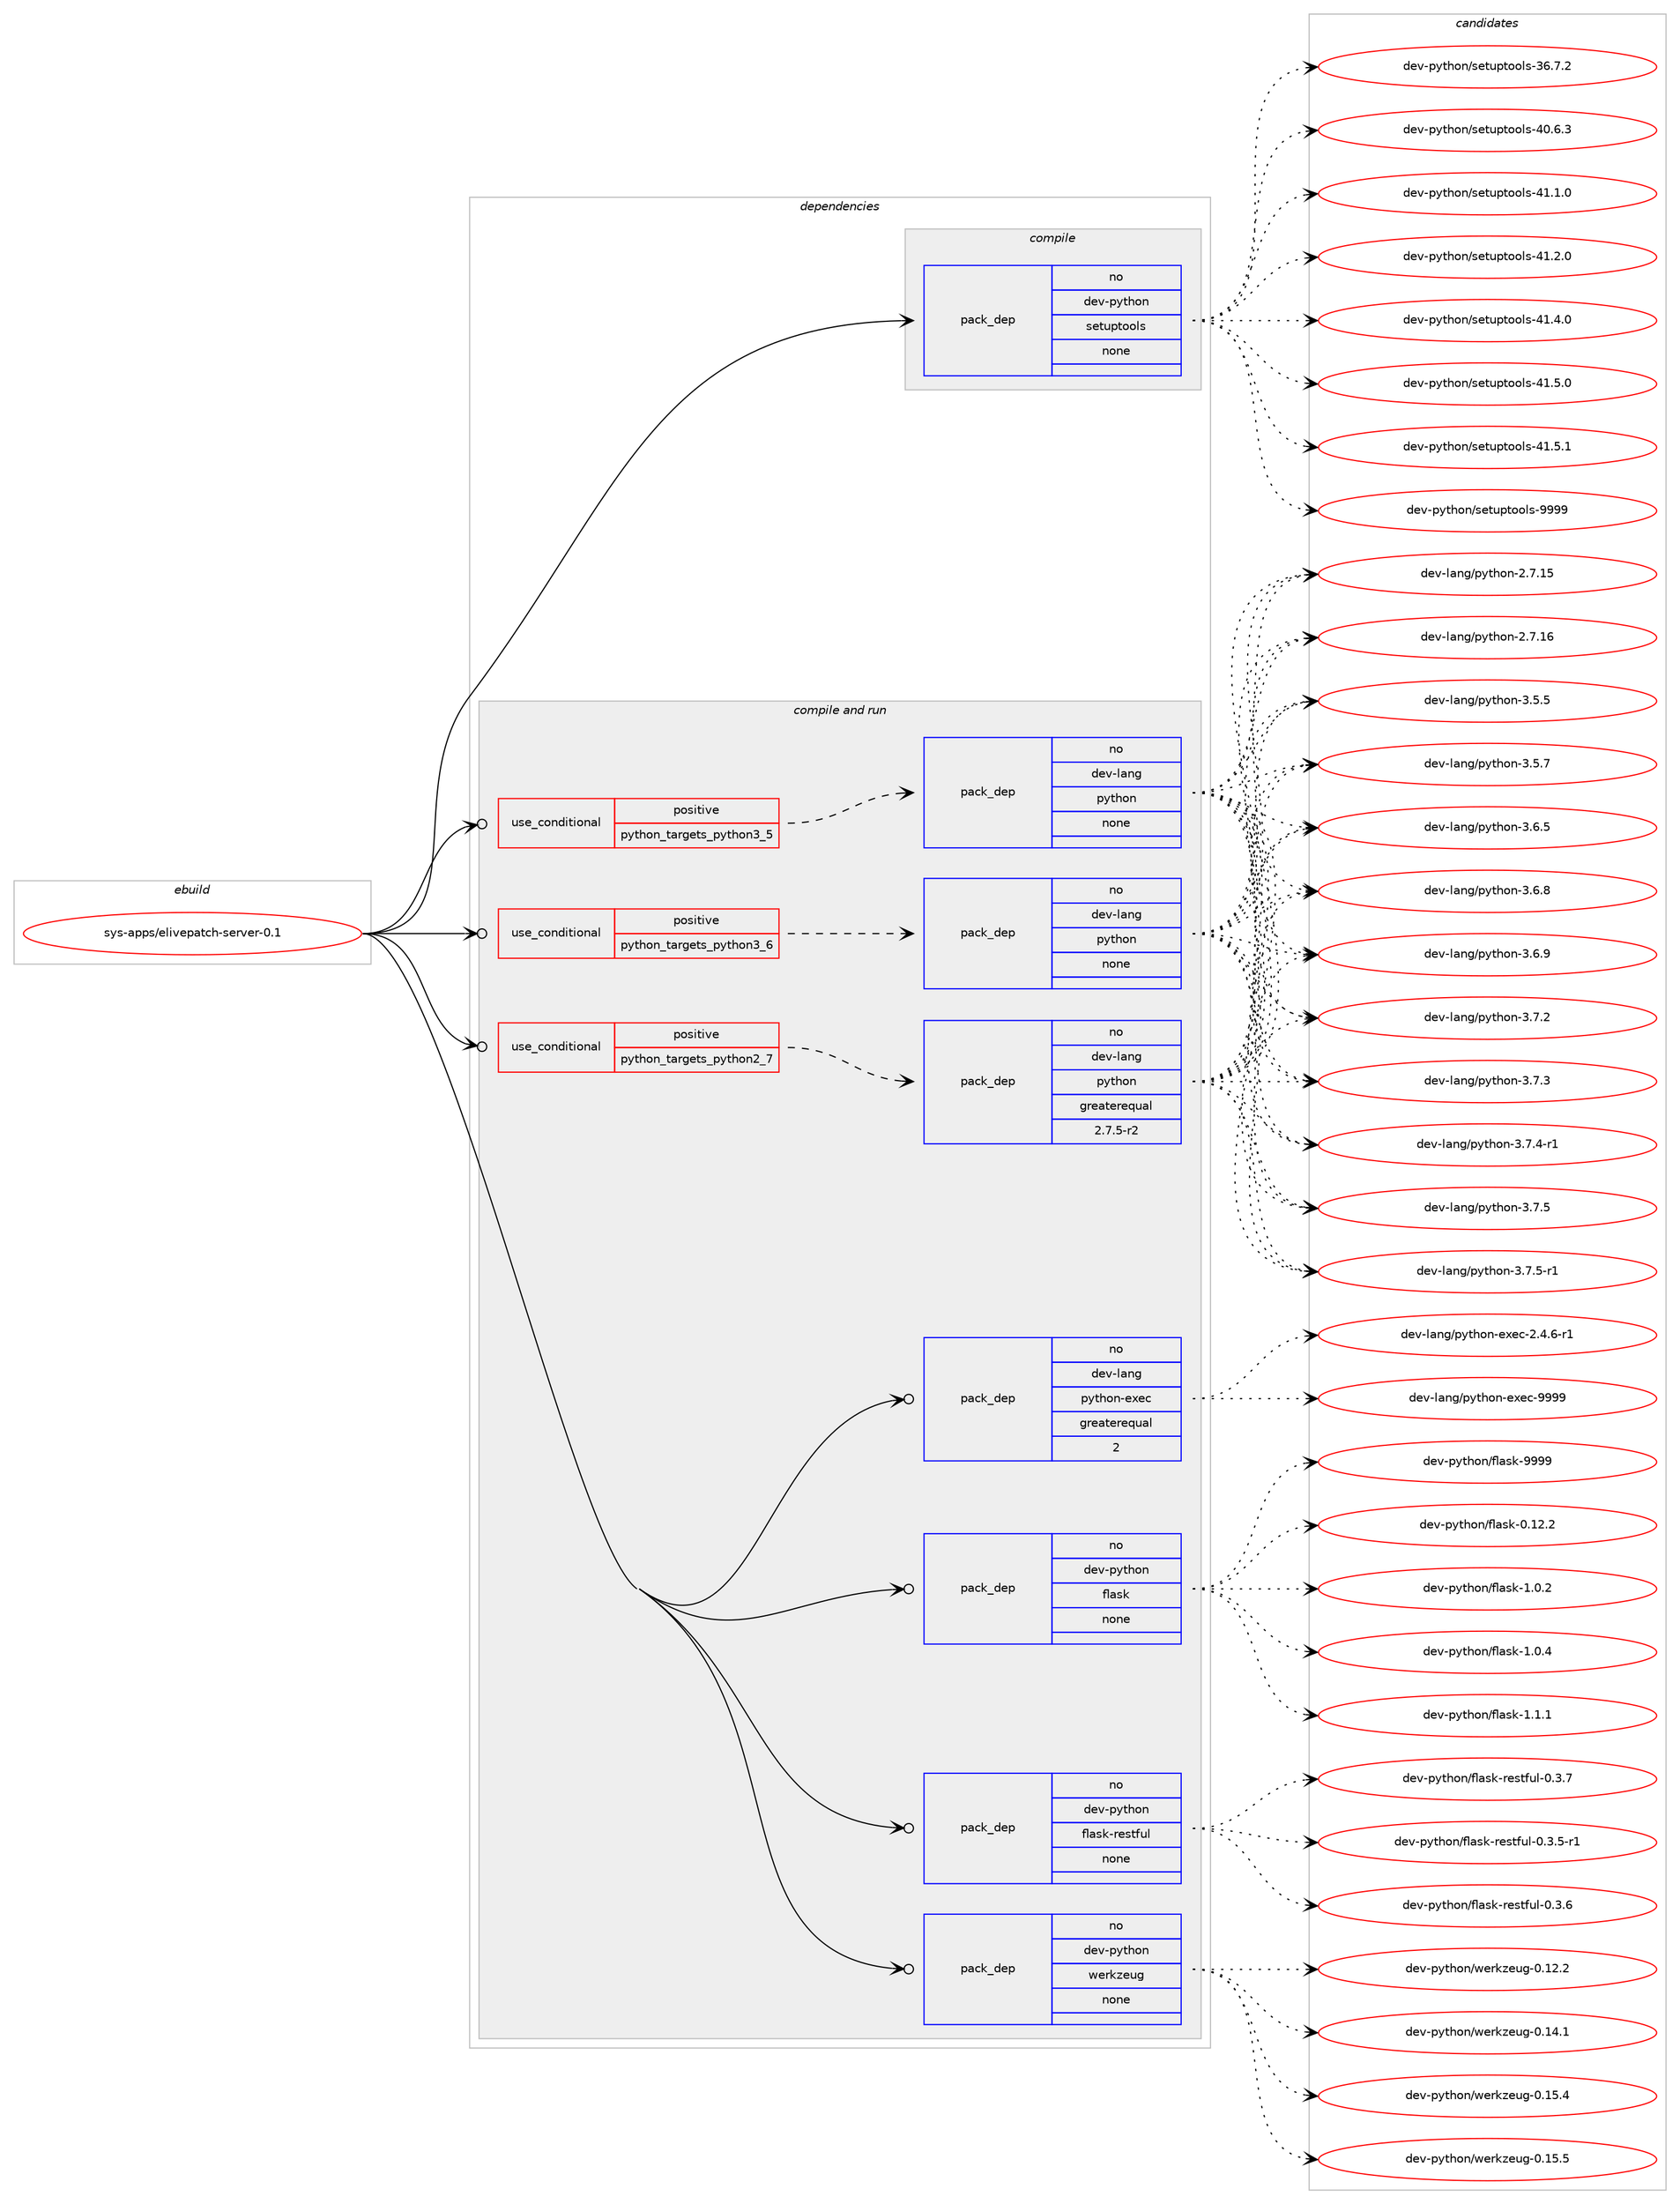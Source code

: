 digraph prolog {

# *************
# Graph options
# *************

newrank=true;
concentrate=true;
compound=true;
graph [rankdir=LR,fontname=Helvetica,fontsize=10,ranksep=1.5];#, ranksep=2.5, nodesep=0.2];
edge  [arrowhead=vee];
node  [fontname=Helvetica,fontsize=10];

# **********
# The ebuild
# **********

subgraph cluster_leftcol {
color=gray;
rank=same;
label=<<i>ebuild</i>>;
id [label="sys-apps/elivepatch-server-0.1", color=red, width=4, href="../sys-apps/elivepatch-server-0.1.svg"];
}

# ****************
# The dependencies
# ****************

subgraph cluster_midcol {
color=gray;
label=<<i>dependencies</i>>;
subgraph cluster_compile {
fillcolor="#eeeeee";
style=filled;
label=<<i>compile</i>>;
subgraph pack648543 {
dependency874298 [label=<<TABLE BORDER="0" CELLBORDER="1" CELLSPACING="0" CELLPADDING="4" WIDTH="220"><TR><TD ROWSPAN="6" CELLPADDING="30">pack_dep</TD></TR><TR><TD WIDTH="110">no</TD></TR><TR><TD>dev-python</TD></TR><TR><TD>setuptools</TD></TR><TR><TD>none</TD></TR><TR><TD></TD></TR></TABLE>>, shape=none, color=blue];
}
id:e -> dependency874298:w [weight=20,style="solid",arrowhead="vee"];
}
subgraph cluster_compileandrun {
fillcolor="#eeeeee";
style=filled;
label=<<i>compile and run</i>>;
subgraph cond210423 {
dependency874299 [label=<<TABLE BORDER="0" CELLBORDER="1" CELLSPACING="0" CELLPADDING="4"><TR><TD ROWSPAN="3" CELLPADDING="10">use_conditional</TD></TR><TR><TD>positive</TD></TR><TR><TD>python_targets_python2_7</TD></TR></TABLE>>, shape=none, color=red];
subgraph pack648544 {
dependency874300 [label=<<TABLE BORDER="0" CELLBORDER="1" CELLSPACING="0" CELLPADDING="4" WIDTH="220"><TR><TD ROWSPAN="6" CELLPADDING="30">pack_dep</TD></TR><TR><TD WIDTH="110">no</TD></TR><TR><TD>dev-lang</TD></TR><TR><TD>python</TD></TR><TR><TD>greaterequal</TD></TR><TR><TD>2.7.5-r2</TD></TR></TABLE>>, shape=none, color=blue];
}
dependency874299:e -> dependency874300:w [weight=20,style="dashed",arrowhead="vee"];
}
id:e -> dependency874299:w [weight=20,style="solid",arrowhead="odotvee"];
subgraph cond210424 {
dependency874301 [label=<<TABLE BORDER="0" CELLBORDER="1" CELLSPACING="0" CELLPADDING="4"><TR><TD ROWSPAN="3" CELLPADDING="10">use_conditional</TD></TR><TR><TD>positive</TD></TR><TR><TD>python_targets_python3_5</TD></TR></TABLE>>, shape=none, color=red];
subgraph pack648545 {
dependency874302 [label=<<TABLE BORDER="0" CELLBORDER="1" CELLSPACING="0" CELLPADDING="4" WIDTH="220"><TR><TD ROWSPAN="6" CELLPADDING="30">pack_dep</TD></TR><TR><TD WIDTH="110">no</TD></TR><TR><TD>dev-lang</TD></TR><TR><TD>python</TD></TR><TR><TD>none</TD></TR><TR><TD></TD></TR></TABLE>>, shape=none, color=blue];
}
dependency874301:e -> dependency874302:w [weight=20,style="dashed",arrowhead="vee"];
}
id:e -> dependency874301:w [weight=20,style="solid",arrowhead="odotvee"];
subgraph cond210425 {
dependency874303 [label=<<TABLE BORDER="0" CELLBORDER="1" CELLSPACING="0" CELLPADDING="4"><TR><TD ROWSPAN="3" CELLPADDING="10">use_conditional</TD></TR><TR><TD>positive</TD></TR><TR><TD>python_targets_python3_6</TD></TR></TABLE>>, shape=none, color=red];
subgraph pack648546 {
dependency874304 [label=<<TABLE BORDER="0" CELLBORDER="1" CELLSPACING="0" CELLPADDING="4" WIDTH="220"><TR><TD ROWSPAN="6" CELLPADDING="30">pack_dep</TD></TR><TR><TD WIDTH="110">no</TD></TR><TR><TD>dev-lang</TD></TR><TR><TD>python</TD></TR><TR><TD>none</TD></TR><TR><TD></TD></TR></TABLE>>, shape=none, color=blue];
}
dependency874303:e -> dependency874304:w [weight=20,style="dashed",arrowhead="vee"];
}
id:e -> dependency874303:w [weight=20,style="solid",arrowhead="odotvee"];
subgraph pack648547 {
dependency874305 [label=<<TABLE BORDER="0" CELLBORDER="1" CELLSPACING="0" CELLPADDING="4" WIDTH="220"><TR><TD ROWSPAN="6" CELLPADDING="30">pack_dep</TD></TR><TR><TD WIDTH="110">no</TD></TR><TR><TD>dev-lang</TD></TR><TR><TD>python-exec</TD></TR><TR><TD>greaterequal</TD></TR><TR><TD>2</TD></TR></TABLE>>, shape=none, color=blue];
}
id:e -> dependency874305:w [weight=20,style="solid",arrowhead="odotvee"];
subgraph pack648548 {
dependency874306 [label=<<TABLE BORDER="0" CELLBORDER="1" CELLSPACING="0" CELLPADDING="4" WIDTH="220"><TR><TD ROWSPAN="6" CELLPADDING="30">pack_dep</TD></TR><TR><TD WIDTH="110">no</TD></TR><TR><TD>dev-python</TD></TR><TR><TD>flask</TD></TR><TR><TD>none</TD></TR><TR><TD></TD></TR></TABLE>>, shape=none, color=blue];
}
id:e -> dependency874306:w [weight=20,style="solid",arrowhead="odotvee"];
subgraph pack648549 {
dependency874307 [label=<<TABLE BORDER="0" CELLBORDER="1" CELLSPACING="0" CELLPADDING="4" WIDTH="220"><TR><TD ROWSPAN="6" CELLPADDING="30">pack_dep</TD></TR><TR><TD WIDTH="110">no</TD></TR><TR><TD>dev-python</TD></TR><TR><TD>flask-restful</TD></TR><TR><TD>none</TD></TR><TR><TD></TD></TR></TABLE>>, shape=none, color=blue];
}
id:e -> dependency874307:w [weight=20,style="solid",arrowhead="odotvee"];
subgraph pack648550 {
dependency874308 [label=<<TABLE BORDER="0" CELLBORDER="1" CELLSPACING="0" CELLPADDING="4" WIDTH="220"><TR><TD ROWSPAN="6" CELLPADDING="30">pack_dep</TD></TR><TR><TD WIDTH="110">no</TD></TR><TR><TD>dev-python</TD></TR><TR><TD>werkzeug</TD></TR><TR><TD>none</TD></TR><TR><TD></TD></TR></TABLE>>, shape=none, color=blue];
}
id:e -> dependency874308:w [weight=20,style="solid",arrowhead="odotvee"];
}
subgraph cluster_run {
fillcolor="#eeeeee";
style=filled;
label=<<i>run</i>>;
}
}

# **************
# The candidates
# **************

subgraph cluster_choices {
rank=same;
color=gray;
label=<<i>candidates</i>>;

subgraph choice648543 {
color=black;
nodesep=1;
choice100101118451121211161041111104711510111611711211611111110811545515446554650 [label="dev-python/setuptools-36.7.2", color=red, width=4,href="../dev-python/setuptools-36.7.2.svg"];
choice100101118451121211161041111104711510111611711211611111110811545524846544651 [label="dev-python/setuptools-40.6.3", color=red, width=4,href="../dev-python/setuptools-40.6.3.svg"];
choice100101118451121211161041111104711510111611711211611111110811545524946494648 [label="dev-python/setuptools-41.1.0", color=red, width=4,href="../dev-python/setuptools-41.1.0.svg"];
choice100101118451121211161041111104711510111611711211611111110811545524946504648 [label="dev-python/setuptools-41.2.0", color=red, width=4,href="../dev-python/setuptools-41.2.0.svg"];
choice100101118451121211161041111104711510111611711211611111110811545524946524648 [label="dev-python/setuptools-41.4.0", color=red, width=4,href="../dev-python/setuptools-41.4.0.svg"];
choice100101118451121211161041111104711510111611711211611111110811545524946534648 [label="dev-python/setuptools-41.5.0", color=red, width=4,href="../dev-python/setuptools-41.5.0.svg"];
choice100101118451121211161041111104711510111611711211611111110811545524946534649 [label="dev-python/setuptools-41.5.1", color=red, width=4,href="../dev-python/setuptools-41.5.1.svg"];
choice10010111845112121116104111110471151011161171121161111111081154557575757 [label="dev-python/setuptools-9999", color=red, width=4,href="../dev-python/setuptools-9999.svg"];
dependency874298:e -> choice100101118451121211161041111104711510111611711211611111110811545515446554650:w [style=dotted,weight="100"];
dependency874298:e -> choice100101118451121211161041111104711510111611711211611111110811545524846544651:w [style=dotted,weight="100"];
dependency874298:e -> choice100101118451121211161041111104711510111611711211611111110811545524946494648:w [style=dotted,weight="100"];
dependency874298:e -> choice100101118451121211161041111104711510111611711211611111110811545524946504648:w [style=dotted,weight="100"];
dependency874298:e -> choice100101118451121211161041111104711510111611711211611111110811545524946524648:w [style=dotted,weight="100"];
dependency874298:e -> choice100101118451121211161041111104711510111611711211611111110811545524946534648:w [style=dotted,weight="100"];
dependency874298:e -> choice100101118451121211161041111104711510111611711211611111110811545524946534649:w [style=dotted,weight="100"];
dependency874298:e -> choice10010111845112121116104111110471151011161171121161111111081154557575757:w [style=dotted,weight="100"];
}
subgraph choice648544 {
color=black;
nodesep=1;
choice10010111845108971101034711212111610411111045504655464953 [label="dev-lang/python-2.7.15", color=red, width=4,href="../dev-lang/python-2.7.15.svg"];
choice10010111845108971101034711212111610411111045504655464954 [label="dev-lang/python-2.7.16", color=red, width=4,href="../dev-lang/python-2.7.16.svg"];
choice100101118451089711010347112121116104111110455146534653 [label="dev-lang/python-3.5.5", color=red, width=4,href="../dev-lang/python-3.5.5.svg"];
choice100101118451089711010347112121116104111110455146534655 [label="dev-lang/python-3.5.7", color=red, width=4,href="../dev-lang/python-3.5.7.svg"];
choice100101118451089711010347112121116104111110455146544653 [label="dev-lang/python-3.6.5", color=red, width=4,href="../dev-lang/python-3.6.5.svg"];
choice100101118451089711010347112121116104111110455146544656 [label="dev-lang/python-3.6.8", color=red, width=4,href="../dev-lang/python-3.6.8.svg"];
choice100101118451089711010347112121116104111110455146544657 [label="dev-lang/python-3.6.9", color=red, width=4,href="../dev-lang/python-3.6.9.svg"];
choice100101118451089711010347112121116104111110455146554650 [label="dev-lang/python-3.7.2", color=red, width=4,href="../dev-lang/python-3.7.2.svg"];
choice100101118451089711010347112121116104111110455146554651 [label="dev-lang/python-3.7.3", color=red, width=4,href="../dev-lang/python-3.7.3.svg"];
choice1001011184510897110103471121211161041111104551465546524511449 [label="dev-lang/python-3.7.4-r1", color=red, width=4,href="../dev-lang/python-3.7.4-r1.svg"];
choice100101118451089711010347112121116104111110455146554653 [label="dev-lang/python-3.7.5", color=red, width=4,href="../dev-lang/python-3.7.5.svg"];
choice1001011184510897110103471121211161041111104551465546534511449 [label="dev-lang/python-3.7.5-r1", color=red, width=4,href="../dev-lang/python-3.7.5-r1.svg"];
dependency874300:e -> choice10010111845108971101034711212111610411111045504655464953:w [style=dotted,weight="100"];
dependency874300:e -> choice10010111845108971101034711212111610411111045504655464954:w [style=dotted,weight="100"];
dependency874300:e -> choice100101118451089711010347112121116104111110455146534653:w [style=dotted,weight="100"];
dependency874300:e -> choice100101118451089711010347112121116104111110455146534655:w [style=dotted,weight="100"];
dependency874300:e -> choice100101118451089711010347112121116104111110455146544653:w [style=dotted,weight="100"];
dependency874300:e -> choice100101118451089711010347112121116104111110455146544656:w [style=dotted,weight="100"];
dependency874300:e -> choice100101118451089711010347112121116104111110455146544657:w [style=dotted,weight="100"];
dependency874300:e -> choice100101118451089711010347112121116104111110455146554650:w [style=dotted,weight="100"];
dependency874300:e -> choice100101118451089711010347112121116104111110455146554651:w [style=dotted,weight="100"];
dependency874300:e -> choice1001011184510897110103471121211161041111104551465546524511449:w [style=dotted,weight="100"];
dependency874300:e -> choice100101118451089711010347112121116104111110455146554653:w [style=dotted,weight="100"];
dependency874300:e -> choice1001011184510897110103471121211161041111104551465546534511449:w [style=dotted,weight="100"];
}
subgraph choice648545 {
color=black;
nodesep=1;
choice10010111845108971101034711212111610411111045504655464953 [label="dev-lang/python-2.7.15", color=red, width=4,href="../dev-lang/python-2.7.15.svg"];
choice10010111845108971101034711212111610411111045504655464954 [label="dev-lang/python-2.7.16", color=red, width=4,href="../dev-lang/python-2.7.16.svg"];
choice100101118451089711010347112121116104111110455146534653 [label="dev-lang/python-3.5.5", color=red, width=4,href="../dev-lang/python-3.5.5.svg"];
choice100101118451089711010347112121116104111110455146534655 [label="dev-lang/python-3.5.7", color=red, width=4,href="../dev-lang/python-3.5.7.svg"];
choice100101118451089711010347112121116104111110455146544653 [label="dev-lang/python-3.6.5", color=red, width=4,href="../dev-lang/python-3.6.5.svg"];
choice100101118451089711010347112121116104111110455146544656 [label="dev-lang/python-3.6.8", color=red, width=4,href="../dev-lang/python-3.6.8.svg"];
choice100101118451089711010347112121116104111110455146544657 [label="dev-lang/python-3.6.9", color=red, width=4,href="../dev-lang/python-3.6.9.svg"];
choice100101118451089711010347112121116104111110455146554650 [label="dev-lang/python-3.7.2", color=red, width=4,href="../dev-lang/python-3.7.2.svg"];
choice100101118451089711010347112121116104111110455146554651 [label="dev-lang/python-3.7.3", color=red, width=4,href="../dev-lang/python-3.7.3.svg"];
choice1001011184510897110103471121211161041111104551465546524511449 [label="dev-lang/python-3.7.4-r1", color=red, width=4,href="../dev-lang/python-3.7.4-r1.svg"];
choice100101118451089711010347112121116104111110455146554653 [label="dev-lang/python-3.7.5", color=red, width=4,href="../dev-lang/python-3.7.5.svg"];
choice1001011184510897110103471121211161041111104551465546534511449 [label="dev-lang/python-3.7.5-r1", color=red, width=4,href="../dev-lang/python-3.7.5-r1.svg"];
dependency874302:e -> choice10010111845108971101034711212111610411111045504655464953:w [style=dotted,weight="100"];
dependency874302:e -> choice10010111845108971101034711212111610411111045504655464954:w [style=dotted,weight="100"];
dependency874302:e -> choice100101118451089711010347112121116104111110455146534653:w [style=dotted,weight="100"];
dependency874302:e -> choice100101118451089711010347112121116104111110455146534655:w [style=dotted,weight="100"];
dependency874302:e -> choice100101118451089711010347112121116104111110455146544653:w [style=dotted,weight="100"];
dependency874302:e -> choice100101118451089711010347112121116104111110455146544656:w [style=dotted,weight="100"];
dependency874302:e -> choice100101118451089711010347112121116104111110455146544657:w [style=dotted,weight="100"];
dependency874302:e -> choice100101118451089711010347112121116104111110455146554650:w [style=dotted,weight="100"];
dependency874302:e -> choice100101118451089711010347112121116104111110455146554651:w [style=dotted,weight="100"];
dependency874302:e -> choice1001011184510897110103471121211161041111104551465546524511449:w [style=dotted,weight="100"];
dependency874302:e -> choice100101118451089711010347112121116104111110455146554653:w [style=dotted,weight="100"];
dependency874302:e -> choice1001011184510897110103471121211161041111104551465546534511449:w [style=dotted,weight="100"];
}
subgraph choice648546 {
color=black;
nodesep=1;
choice10010111845108971101034711212111610411111045504655464953 [label="dev-lang/python-2.7.15", color=red, width=4,href="../dev-lang/python-2.7.15.svg"];
choice10010111845108971101034711212111610411111045504655464954 [label="dev-lang/python-2.7.16", color=red, width=4,href="../dev-lang/python-2.7.16.svg"];
choice100101118451089711010347112121116104111110455146534653 [label="dev-lang/python-3.5.5", color=red, width=4,href="../dev-lang/python-3.5.5.svg"];
choice100101118451089711010347112121116104111110455146534655 [label="dev-lang/python-3.5.7", color=red, width=4,href="../dev-lang/python-3.5.7.svg"];
choice100101118451089711010347112121116104111110455146544653 [label="dev-lang/python-3.6.5", color=red, width=4,href="../dev-lang/python-3.6.5.svg"];
choice100101118451089711010347112121116104111110455146544656 [label="dev-lang/python-3.6.8", color=red, width=4,href="../dev-lang/python-3.6.8.svg"];
choice100101118451089711010347112121116104111110455146544657 [label="dev-lang/python-3.6.9", color=red, width=4,href="../dev-lang/python-3.6.9.svg"];
choice100101118451089711010347112121116104111110455146554650 [label="dev-lang/python-3.7.2", color=red, width=4,href="../dev-lang/python-3.7.2.svg"];
choice100101118451089711010347112121116104111110455146554651 [label="dev-lang/python-3.7.3", color=red, width=4,href="../dev-lang/python-3.7.3.svg"];
choice1001011184510897110103471121211161041111104551465546524511449 [label="dev-lang/python-3.7.4-r1", color=red, width=4,href="../dev-lang/python-3.7.4-r1.svg"];
choice100101118451089711010347112121116104111110455146554653 [label="dev-lang/python-3.7.5", color=red, width=4,href="../dev-lang/python-3.7.5.svg"];
choice1001011184510897110103471121211161041111104551465546534511449 [label="dev-lang/python-3.7.5-r1", color=red, width=4,href="../dev-lang/python-3.7.5-r1.svg"];
dependency874304:e -> choice10010111845108971101034711212111610411111045504655464953:w [style=dotted,weight="100"];
dependency874304:e -> choice10010111845108971101034711212111610411111045504655464954:w [style=dotted,weight="100"];
dependency874304:e -> choice100101118451089711010347112121116104111110455146534653:w [style=dotted,weight="100"];
dependency874304:e -> choice100101118451089711010347112121116104111110455146534655:w [style=dotted,weight="100"];
dependency874304:e -> choice100101118451089711010347112121116104111110455146544653:w [style=dotted,weight="100"];
dependency874304:e -> choice100101118451089711010347112121116104111110455146544656:w [style=dotted,weight="100"];
dependency874304:e -> choice100101118451089711010347112121116104111110455146544657:w [style=dotted,weight="100"];
dependency874304:e -> choice100101118451089711010347112121116104111110455146554650:w [style=dotted,weight="100"];
dependency874304:e -> choice100101118451089711010347112121116104111110455146554651:w [style=dotted,weight="100"];
dependency874304:e -> choice1001011184510897110103471121211161041111104551465546524511449:w [style=dotted,weight="100"];
dependency874304:e -> choice100101118451089711010347112121116104111110455146554653:w [style=dotted,weight="100"];
dependency874304:e -> choice1001011184510897110103471121211161041111104551465546534511449:w [style=dotted,weight="100"];
}
subgraph choice648547 {
color=black;
nodesep=1;
choice10010111845108971101034711212111610411111045101120101994550465246544511449 [label="dev-lang/python-exec-2.4.6-r1", color=red, width=4,href="../dev-lang/python-exec-2.4.6-r1.svg"];
choice10010111845108971101034711212111610411111045101120101994557575757 [label="dev-lang/python-exec-9999", color=red, width=4,href="../dev-lang/python-exec-9999.svg"];
dependency874305:e -> choice10010111845108971101034711212111610411111045101120101994550465246544511449:w [style=dotted,weight="100"];
dependency874305:e -> choice10010111845108971101034711212111610411111045101120101994557575757:w [style=dotted,weight="100"];
}
subgraph choice648548 {
color=black;
nodesep=1;
choice10010111845112121116104111110471021089711510745484649504650 [label="dev-python/flask-0.12.2", color=red, width=4,href="../dev-python/flask-0.12.2.svg"];
choice100101118451121211161041111104710210897115107454946484650 [label="dev-python/flask-1.0.2", color=red, width=4,href="../dev-python/flask-1.0.2.svg"];
choice100101118451121211161041111104710210897115107454946484652 [label="dev-python/flask-1.0.4", color=red, width=4,href="../dev-python/flask-1.0.4.svg"];
choice100101118451121211161041111104710210897115107454946494649 [label="dev-python/flask-1.1.1", color=red, width=4,href="../dev-python/flask-1.1.1.svg"];
choice1001011184511212111610411111047102108971151074557575757 [label="dev-python/flask-9999", color=red, width=4,href="../dev-python/flask-9999.svg"];
dependency874306:e -> choice10010111845112121116104111110471021089711510745484649504650:w [style=dotted,weight="100"];
dependency874306:e -> choice100101118451121211161041111104710210897115107454946484650:w [style=dotted,weight="100"];
dependency874306:e -> choice100101118451121211161041111104710210897115107454946484652:w [style=dotted,weight="100"];
dependency874306:e -> choice100101118451121211161041111104710210897115107454946494649:w [style=dotted,weight="100"];
dependency874306:e -> choice1001011184511212111610411111047102108971151074557575757:w [style=dotted,weight="100"];
}
subgraph choice648549 {
color=black;
nodesep=1;
choice100101118451121211161041111104710210897115107451141011151161021171084548465146534511449 [label="dev-python/flask-restful-0.3.5-r1", color=red, width=4,href="../dev-python/flask-restful-0.3.5-r1.svg"];
choice10010111845112121116104111110471021089711510745114101115116102117108454846514654 [label="dev-python/flask-restful-0.3.6", color=red, width=4,href="../dev-python/flask-restful-0.3.6.svg"];
choice10010111845112121116104111110471021089711510745114101115116102117108454846514655 [label="dev-python/flask-restful-0.3.7", color=red, width=4,href="../dev-python/flask-restful-0.3.7.svg"];
dependency874307:e -> choice100101118451121211161041111104710210897115107451141011151161021171084548465146534511449:w [style=dotted,weight="100"];
dependency874307:e -> choice10010111845112121116104111110471021089711510745114101115116102117108454846514654:w [style=dotted,weight="100"];
dependency874307:e -> choice10010111845112121116104111110471021089711510745114101115116102117108454846514655:w [style=dotted,weight="100"];
}
subgraph choice648550 {
color=black;
nodesep=1;
choice100101118451121211161041111104711910111410712210111710345484649504650 [label="dev-python/werkzeug-0.12.2", color=red, width=4,href="../dev-python/werkzeug-0.12.2.svg"];
choice100101118451121211161041111104711910111410712210111710345484649524649 [label="dev-python/werkzeug-0.14.1", color=red, width=4,href="../dev-python/werkzeug-0.14.1.svg"];
choice100101118451121211161041111104711910111410712210111710345484649534652 [label="dev-python/werkzeug-0.15.4", color=red, width=4,href="../dev-python/werkzeug-0.15.4.svg"];
choice100101118451121211161041111104711910111410712210111710345484649534653 [label="dev-python/werkzeug-0.15.5", color=red, width=4,href="../dev-python/werkzeug-0.15.5.svg"];
dependency874308:e -> choice100101118451121211161041111104711910111410712210111710345484649504650:w [style=dotted,weight="100"];
dependency874308:e -> choice100101118451121211161041111104711910111410712210111710345484649524649:w [style=dotted,weight="100"];
dependency874308:e -> choice100101118451121211161041111104711910111410712210111710345484649534652:w [style=dotted,weight="100"];
dependency874308:e -> choice100101118451121211161041111104711910111410712210111710345484649534653:w [style=dotted,weight="100"];
}
}

}
